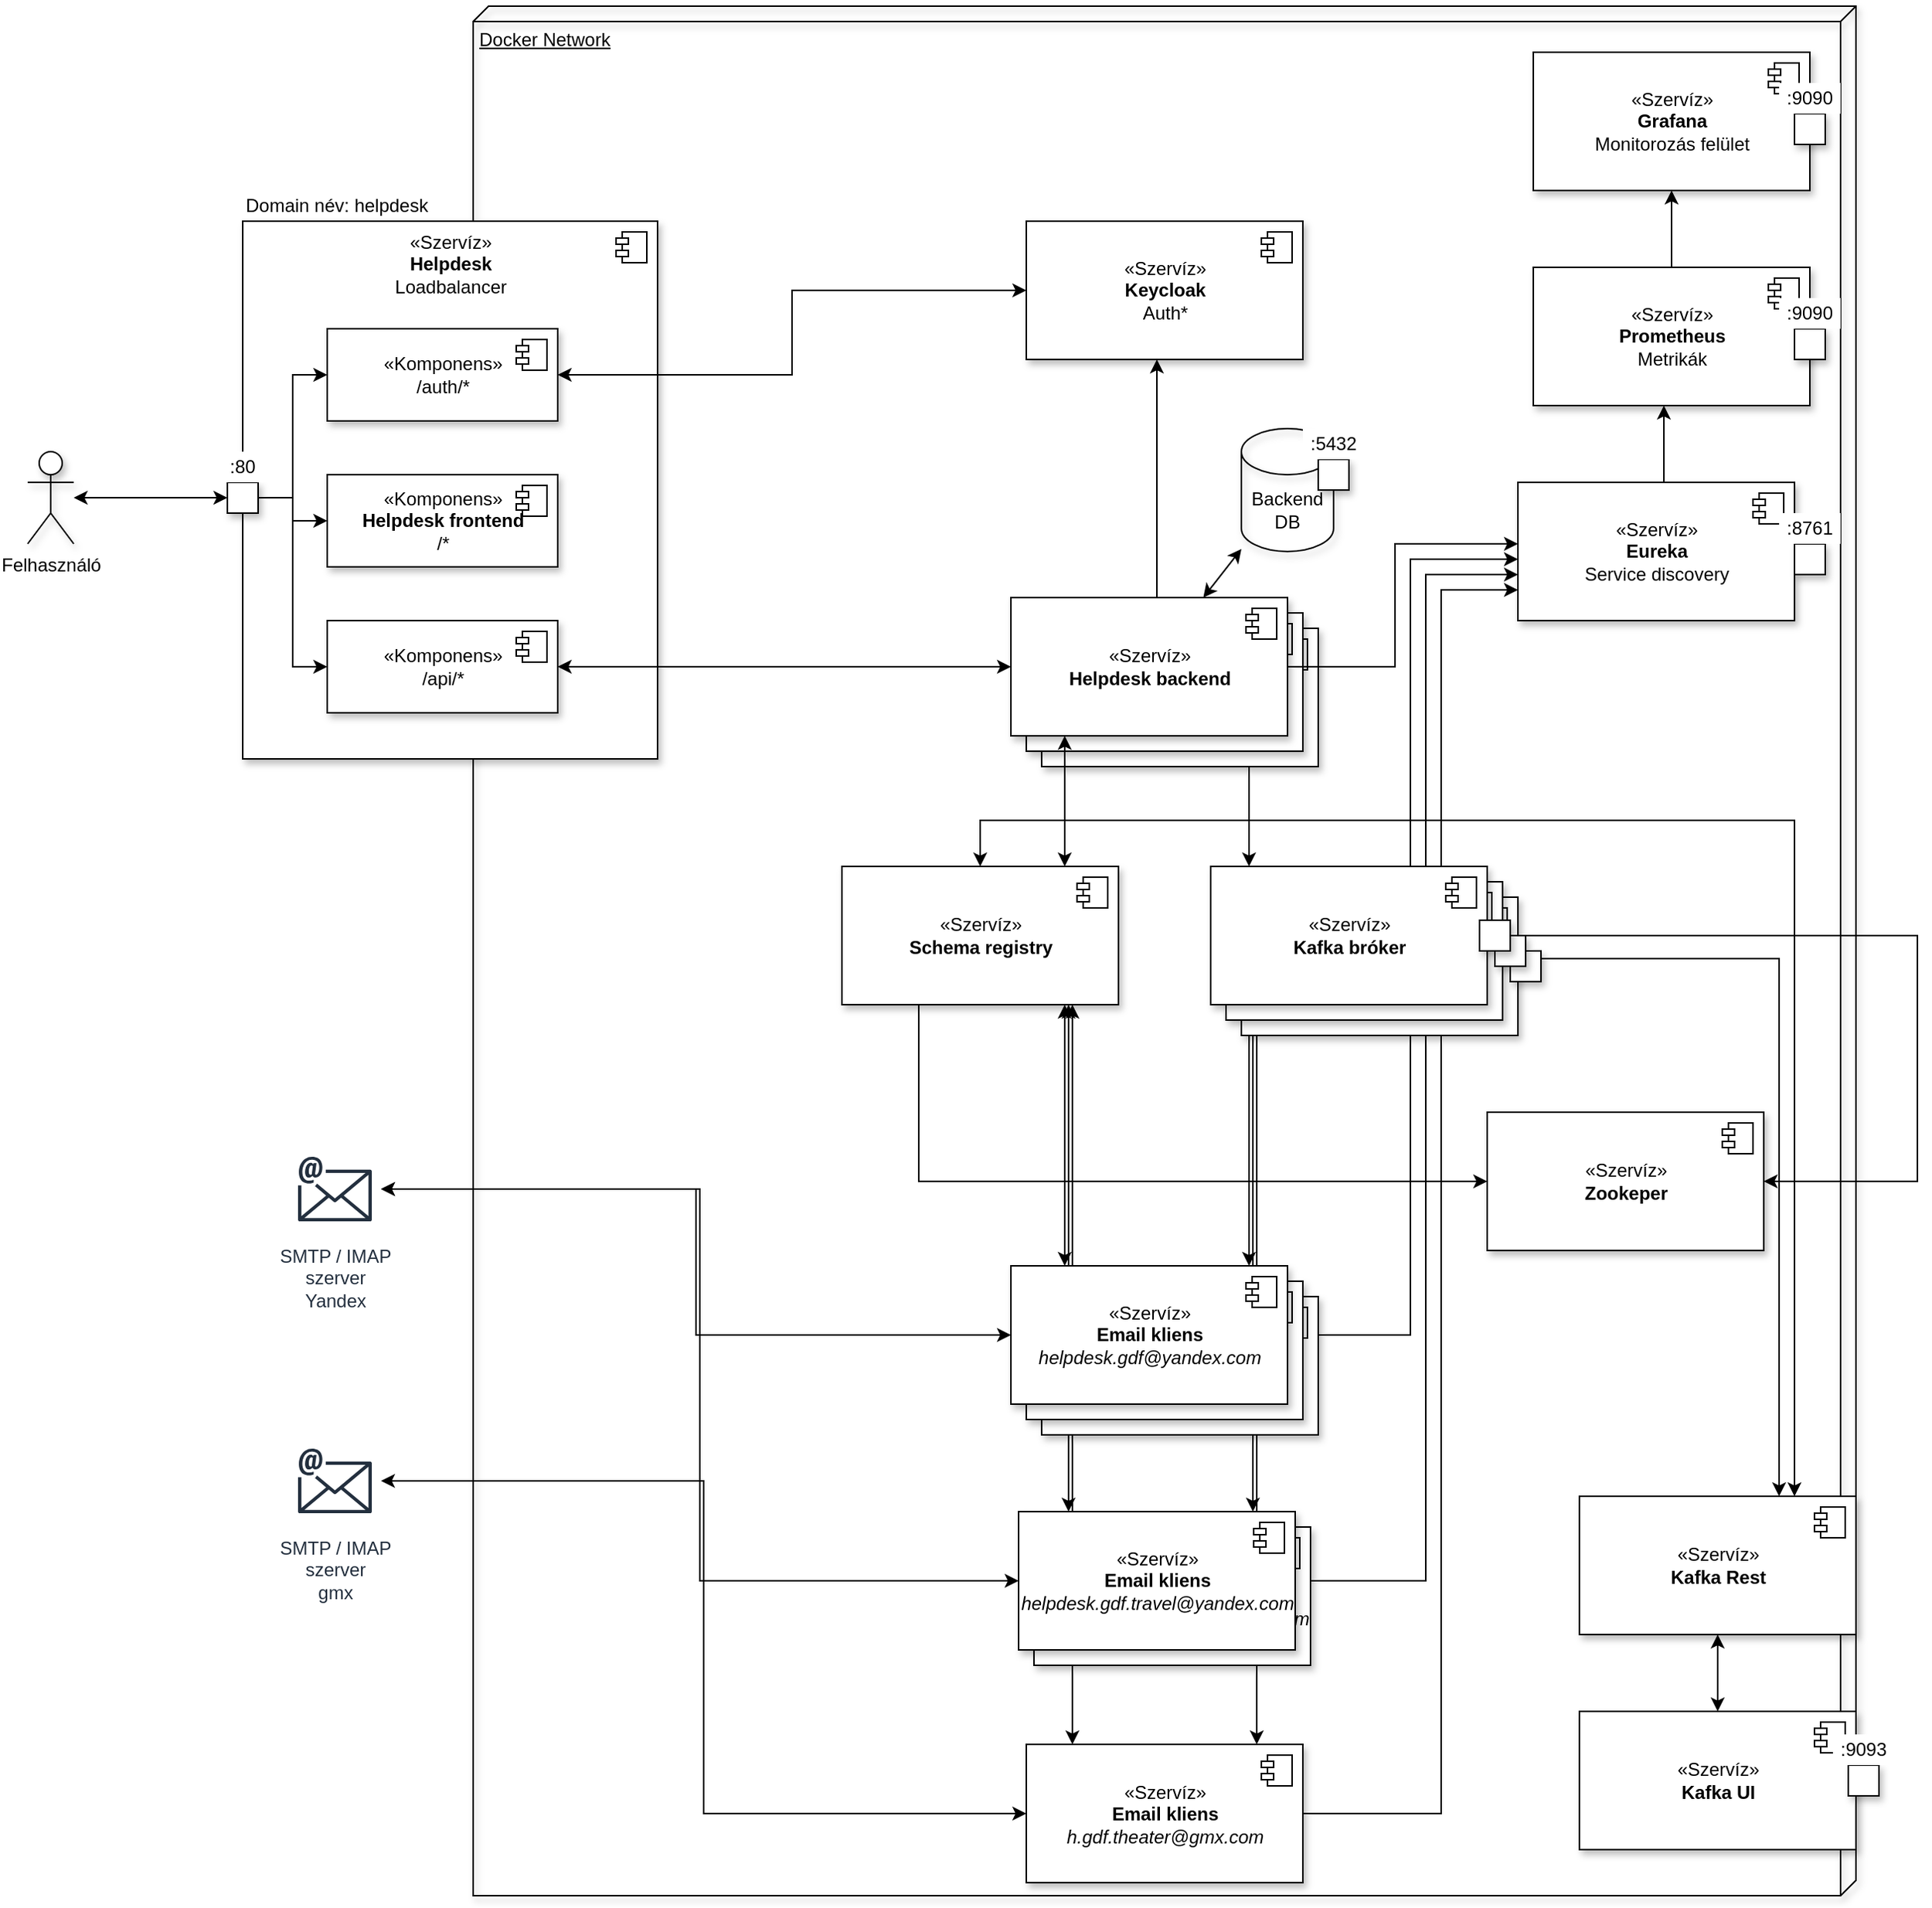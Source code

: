 <mxfile version="13.7.9" type="device"><diagram name="Page-1" id="5f0bae14-7c28-e335-631c-24af17079c00"><mxGraphModel dx="2773" dy="1806" grid="1" gridSize="10" guides="1" tooltips="1" connect="1" arrows="1" fold="1" page="1" pageScale="1" pageWidth="1100" pageHeight="850" background="#ffffff" math="0" shadow="0"><root><mxCell id="0"/><mxCell id="1" parent="0"/><mxCell id="CkpPXYCbT2eeBr_5Rcp2-7" value="Docker Network" style="verticalAlign=top;align=left;spacingTop=8;spacingLeft=2;spacingRight=12;shape=cube;size=10;direction=south;fontStyle=4;html=1;shadow=1;fillColor=none;" vertex="1" parent="1"><mxGeometry x="-20" y="-160" width="900" height="1230" as="geometry"/></mxCell><mxCell id="CkpPXYCbT2eeBr_5Rcp2-38" style="edgeStyle=none;rounded=0;orthogonalLoop=1;jettySize=auto;html=1;startArrow=classic;startFill=1;endArrow=classic;endFill=1;" edge="1" parent="1" source="CkpPXYCbT2eeBr_5Rcp2-3" target="CkpPXYCbT2eeBr_5Rcp2-32"><mxGeometry relative="1" as="geometry"/></mxCell><mxCell id="CkpPXYCbT2eeBr_5Rcp2-3" value="Felhasználó" style="shape=umlActor;verticalLabelPosition=bottom;verticalAlign=top;html=1;shadow=1;" vertex="1" parent="1"><mxGeometry x="-310" y="130" width="30" height="60" as="geometry"/></mxCell><mxCell id="CkpPXYCbT2eeBr_5Rcp2-15" value="«Szervíz»&lt;br&gt;&lt;b&gt;Keycloak&lt;br&gt;&lt;/b&gt;Auth*&lt;b&gt;&lt;br&gt;&lt;/b&gt;" style="html=1;dropTarget=0;shadow=1;" vertex="1" parent="1"><mxGeometry x="340" y="-20" width="180" height="90" as="geometry"/></mxCell><mxCell id="CkpPXYCbT2eeBr_5Rcp2-16" value="" style="shape=module;jettyWidth=8;jettyHeight=4;" vertex="1" parent="CkpPXYCbT2eeBr_5Rcp2-15"><mxGeometry x="1" width="20" height="20" relative="1" as="geometry"><mxPoint x="-27" y="7" as="offset"/></mxGeometry></mxCell><mxCell id="CkpPXYCbT2eeBr_5Rcp2-41" style="edgeStyle=elbowEdgeStyle;rounded=0;orthogonalLoop=1;jettySize=auto;html=1;startArrow=none;startFill=0;endArrow=classic;endFill=1;" edge="1" parent="1" source="CkpPXYCbT2eeBr_5Rcp2-18" target="CkpPXYCbT2eeBr_5Rcp2-15"><mxGeometry relative="1" as="geometry"/></mxCell><mxCell id="CkpPXYCbT2eeBr_5Rcp2-109" style="edgeStyle=elbowEdgeStyle;rounded=0;sketch=0;orthogonalLoop=1;jettySize=auto;html=1;shadow=0;startArrow=classic;startFill=1;endArrow=classic;endFill=1;" edge="1" parent="1" source="CkpPXYCbT2eeBr_5Rcp2-18" target="CkpPXYCbT2eeBr_5Rcp2-165"><mxGeometry relative="1" as="geometry"/></mxCell><mxCell id="CkpPXYCbT2eeBr_5Rcp2-25" style="edgeStyle=none;rounded=0;orthogonalLoop=1;jettySize=auto;html=1;startArrow=classic;startFill=1;endArrow=classic;endFill=1;" edge="1" parent="1" source="CkpPXYCbT2eeBr_5Rcp2-21" target="CkpPXYCbT2eeBr_5Rcp2-18"><mxGeometry relative="1" as="geometry"/></mxCell><mxCell id="CkpPXYCbT2eeBr_5Rcp2-132" style="edgeStyle=elbowEdgeStyle;rounded=0;sketch=0;orthogonalLoop=1;jettySize=auto;html=1;shadow=0;startArrow=classic;startFill=1;endArrow=classic;endFill=1;" edge="1" parent="1" source="CkpPXYCbT2eeBr_5Rcp2-71" target="CkpPXYCbT2eeBr_5Rcp2-116"><mxGeometry relative="1" as="geometry"/></mxCell><mxCell id="CkpPXYCbT2eeBr_5Rcp2-74" value="SMTP / IMAP&lt;br&gt;szerver&lt;br&gt;Yandex" style="outlineConnect=0;fontColor=#232F3E;gradientColor=none;strokeColor=#232F3E;fillColor=#ffffff;dashed=0;verticalLabelPosition=bottom;verticalAlign=top;align=center;html=1;fontSize=12;fontStyle=0;aspect=fixed;shape=mxgraph.aws4.resourceIcon;resIcon=mxgraph.aws4.email;shadow=0;" vertex="1" parent="1"><mxGeometry x="-140" y="580" width="60" height="60" as="geometry"/></mxCell><mxCell id="CkpPXYCbT2eeBr_5Rcp2-133" style="edgeStyle=elbowEdgeStyle;rounded=0;sketch=0;orthogonalLoop=1;jettySize=auto;html=1;shadow=0;startArrow=classic;startFill=1;endArrow=classic;endFill=1;" edge="1" parent="1" source="CkpPXYCbT2eeBr_5Rcp2-88" target="CkpPXYCbT2eeBr_5Rcp2-116"><mxGeometry relative="1" as="geometry"/></mxCell><mxCell id="CkpPXYCbT2eeBr_5Rcp2-201" style="edgeStyle=elbowEdgeStyle;rounded=0;sketch=0;orthogonalLoop=1;jettySize=auto;html=1;shadow=0;startArrow=none;startFill=0;endArrow=classic;endFill=1;" edge="1" parent="1" source="CkpPXYCbT2eeBr_5Rcp2-88" target="CkpPXYCbT2eeBr_5Rcp2-92"><mxGeometry relative="1" as="geometry"><Array as="points"><mxPoint x="610" y="220"/><mxPoint x="610" y="230"/><mxPoint x="610" y="210"/><mxPoint x="610" y="900"/><mxPoint x="600" y="195"/><mxPoint x="600" y="240"/><mxPoint x="600" y="105"/><mxPoint x="630" y="160"/></Array></mxGeometry></mxCell><mxCell id="CkpPXYCbT2eeBr_5Rcp2-88" value="«Szervíz»&lt;br&gt;&lt;b&gt;Email kliens&lt;/b&gt;&lt;br&gt;&lt;i&gt;h.gdf.theater@gmx.com&lt;/i&gt;" style="html=1;dropTarget=0;shadow=1;" vertex="1" parent="1"><mxGeometry x="340" y="971.5" width="180" height="90" as="geometry"/></mxCell><mxCell id="CkpPXYCbT2eeBr_5Rcp2-89" value="" style="shape=module;jettyWidth=8;jettyHeight=4;" vertex="1" parent="CkpPXYCbT2eeBr_5Rcp2-88"><mxGeometry x="1" width="20" height="20" relative="1" as="geometry"><mxPoint x="-27" y="7" as="offset"/></mxGeometry></mxCell><mxCell id="CkpPXYCbT2eeBr_5Rcp2-90" style="edgeStyle=elbowEdgeStyle;rounded=0;sketch=0;orthogonalLoop=1;jettySize=auto;html=1;shadow=0;startArrow=classic;startFill=1;endArrow=classic;endFill=1;" edge="1" parent="1" source="CkpPXYCbT2eeBr_5Rcp2-91" target="CkpPXYCbT2eeBr_5Rcp2-88"><mxGeometry relative="1" as="geometry"/></mxCell><mxCell id="CkpPXYCbT2eeBr_5Rcp2-91" value="SMTP / IMAP&lt;br&gt;szerver&lt;br&gt;gmx" style="outlineConnect=0;fontColor=#232F3E;gradientColor=none;strokeColor=#232F3E;fillColor=#ffffff;dashed=0;verticalLabelPosition=bottom;verticalAlign=top;align=center;html=1;fontSize=12;fontStyle=0;aspect=fixed;shape=mxgraph.aws4.resourceIcon;resIcon=mxgraph.aws4.email;shadow=0;" vertex="1" parent="1"><mxGeometry x="-140" y="770" width="60" height="60" as="geometry"/></mxCell><mxCell id="CkpPXYCbT2eeBr_5Rcp2-131" style="edgeStyle=elbowEdgeStyle;rounded=0;sketch=0;orthogonalLoop=1;jettySize=auto;html=1;shadow=0;startArrow=classic;startFill=1;endArrow=classic;endFill=1;" edge="1" parent="1" source="CkpPXYCbT2eeBr_5Rcp2-116" target="CkpPXYCbT2eeBr_5Rcp2-52"><mxGeometry relative="1" as="geometry"/></mxCell><mxCell id="CkpPXYCbT2eeBr_5Rcp2-138" style="edgeStyle=elbowEdgeStyle;rounded=0;sketch=0;orthogonalLoop=1;jettySize=auto;html=1;shadow=0;startArrow=classic;startFill=1;endArrow=classic;endFill=1;" edge="1" parent="1" source="CkpPXYCbT2eeBr_5Rcp2-136" target="CkpPXYCbT2eeBr_5Rcp2-165"><mxGeometry relative="1" as="geometry"><Array as="points"><mxPoint x="830" y="460"/><mxPoint x="800" y="440"/></Array></mxGeometry></mxCell><mxCell id="CkpPXYCbT2eeBr_5Rcp2-139" style="edgeStyle=elbowEdgeStyle;rounded=0;sketch=0;orthogonalLoop=1;jettySize=auto;html=1;shadow=0;startArrow=classic;startFill=1;endArrow=classic;endFill=1;" edge="1" parent="1" source="CkpPXYCbT2eeBr_5Rcp2-136" target="CkpPXYCbT2eeBr_5Rcp2-116"><mxGeometry relative="1" as="geometry"><Array as="points"><mxPoint x="840" y="370"/><mxPoint x="270" y="580"/><mxPoint x="800" y="700"/><mxPoint x="710" y="600"/><mxPoint x="640" y="620"/><mxPoint x="570" y="620"/></Array></mxGeometry></mxCell><mxCell id="CkpPXYCbT2eeBr_5Rcp2-136" value="«Szervíz»&lt;br&gt;&lt;b&gt;Kafka Rest&lt;/b&gt;&lt;b&gt;&lt;br&gt;&lt;/b&gt;" style="html=1;dropTarget=0;shadow=1;" vertex="1" parent="1"><mxGeometry x="700" y="810" width="180" height="90" as="geometry"/></mxCell><mxCell id="CkpPXYCbT2eeBr_5Rcp2-137" value="" style="shape=module;jettyWidth=8;jettyHeight=4;" vertex="1" parent="CkpPXYCbT2eeBr_5Rcp2-136"><mxGeometry x="1" width="20" height="20" relative="1" as="geometry"><mxPoint x="-27" y="7" as="offset"/></mxGeometry></mxCell><mxCell id="CkpPXYCbT2eeBr_5Rcp2-228" style="edgeStyle=elbowEdgeStyle;rounded=0;sketch=0;orthogonalLoop=1;jettySize=auto;html=1;shadow=0;startArrow=none;startFill=0;endArrow=classic;endFill=1;" edge="1" parent="1" source="CkpPXYCbT2eeBr_5Rcp2-116" target="CkpPXYCbT2eeBr_5Rcp2-110"><mxGeometry relative="1" as="geometry"><Array as="points"><mxPoint x="270" y="605"/></Array></mxGeometry></mxCell><mxCell id="CkpPXYCbT2eeBr_5Rcp2-116" value="«Szervíz»&lt;br&gt;&lt;b&gt;Schema registry&lt;/b&gt;&lt;b&gt;&lt;br&gt;&lt;/b&gt;" style="html=1;dropTarget=0;shadow=1;" vertex="1" parent="1"><mxGeometry x="220" y="400" width="180" height="90" as="geometry"/></mxCell><mxCell id="CkpPXYCbT2eeBr_5Rcp2-117" value="" style="shape=module;jettyWidth=8;jettyHeight=4;" vertex="1" parent="CkpPXYCbT2eeBr_5Rcp2-116"><mxGeometry x="1" width="20" height="20" relative="1" as="geometry"><mxPoint x="-27" y="7" as="offset"/></mxGeometry></mxCell><mxCell id="CkpPXYCbT2eeBr_5Rcp2-110" value="«Szervíz»&lt;br&gt;&lt;b&gt;Zookeper&lt;/b&gt;&lt;b&gt;&lt;br&gt;&lt;/b&gt;" style="html=1;dropTarget=0;shadow=1;" vertex="1" parent="1"><mxGeometry x="640" y="560" width="180" height="90" as="geometry"/></mxCell><mxCell id="CkpPXYCbT2eeBr_5Rcp2-111" value="" style="shape=module;jettyWidth=8;jettyHeight=4;" vertex="1" parent="CkpPXYCbT2eeBr_5Rcp2-110"><mxGeometry x="1" width="20" height="20" relative="1" as="geometry"><mxPoint x="-27" y="7" as="offset"/></mxGeometry></mxCell><mxCell id="CkpPXYCbT2eeBr_5Rcp2-149" value="" style="group" vertex="1" connectable="0" parent="1"><mxGeometry x="700" y="950" width="205" height="90" as="geometry"/></mxCell><mxCell id="CkpPXYCbT2eeBr_5Rcp2-140" value="«Szervíz»&lt;br&gt;&lt;b&gt;Kafka UI&lt;/b&gt;&lt;b&gt;&lt;br&gt;&lt;/b&gt;" style="html=1;dropTarget=0;shadow=1;" vertex="1" parent="CkpPXYCbT2eeBr_5Rcp2-149"><mxGeometry width="180" height="90" as="geometry"/></mxCell><mxCell id="CkpPXYCbT2eeBr_5Rcp2-141" value="" style="shape=module;jettyWidth=8;jettyHeight=4;" vertex="1" parent="CkpPXYCbT2eeBr_5Rcp2-140"><mxGeometry x="1" width="20" height="20" relative="1" as="geometry"><mxPoint x="-27" y="7" as="offset"/></mxGeometry></mxCell><mxCell id="CkpPXYCbT2eeBr_5Rcp2-147" value="" style="whiteSpace=wrap;html=1;aspect=fixed;shadow=1;" vertex="1" parent="CkpPXYCbT2eeBr_5Rcp2-149"><mxGeometry x="175" y="35" width="20" height="20" as="geometry"/></mxCell><mxCell id="CkpPXYCbT2eeBr_5Rcp2-148" value=":9093" style="text;html=1;strokeColor=none;align=center;verticalAlign=middle;whiteSpace=wrap;rounded=0;shadow=0;fillColor=#ffffff;" vertex="1" parent="CkpPXYCbT2eeBr_5Rcp2-149"><mxGeometry x="165" y="15" width="40" height="20" as="geometry"/></mxCell><mxCell id="CkpPXYCbT2eeBr_5Rcp2-150" style="edgeStyle=elbowEdgeStyle;rounded=0;sketch=0;orthogonalLoop=1;jettySize=auto;html=1;shadow=0;startArrow=classic;startFill=1;endArrow=classic;endFill=1;" edge="1" parent="1" source="CkpPXYCbT2eeBr_5Rcp2-140" target="CkpPXYCbT2eeBr_5Rcp2-136"><mxGeometry relative="1" as="geometry"/></mxCell><mxCell id="CkpPXYCbT2eeBr_5Rcp2-153" value="" style="group;fillColor=#ffffff;" vertex="1" connectable="0" parent="1"><mxGeometry x="480" y="115" width="80" height="80" as="geometry"/></mxCell><mxCell id="CkpPXYCbT2eeBr_5Rcp2-21" value="Backend&lt;br&gt;DB" style="shape=cylinder3;whiteSpace=wrap;html=1;boundedLbl=1;backgroundOutline=1;size=15;shadow=1;fillColor=none;" vertex="1" parent="CkpPXYCbT2eeBr_5Rcp2-153"><mxGeometry width="60" height="80" as="geometry"/></mxCell><mxCell id="CkpPXYCbT2eeBr_5Rcp2-151" value="" style="whiteSpace=wrap;html=1;aspect=fixed;shadow=1;" vertex="1" parent="CkpPXYCbT2eeBr_5Rcp2-153"><mxGeometry x="50" y="20" width="20" height="20" as="geometry"/></mxCell><mxCell id="CkpPXYCbT2eeBr_5Rcp2-152" value=":5432" style="text;html=1;strokeColor=none;align=center;verticalAlign=middle;whiteSpace=wrap;rounded=0;shadow=0;fillColor=#ffffff;" vertex="1" parent="CkpPXYCbT2eeBr_5Rcp2-153"><mxGeometry x="40" width="40" height="20" as="geometry"/></mxCell><mxCell id="CkpPXYCbT2eeBr_5Rcp2-158" value="" style="group" vertex="1" connectable="0" parent="1"><mxGeometry x="330" y="225" width="200" height="110" as="geometry"/></mxCell><mxCell id="CkpPXYCbT2eeBr_5Rcp2-156" value="«Szervíz»&lt;br&gt;&lt;b&gt;Helpdesk backend&lt;/b&gt;&lt;b&gt;&lt;br&gt;&lt;/b&gt;" style="html=1;dropTarget=0;shadow=1;" vertex="1" parent="CkpPXYCbT2eeBr_5Rcp2-158"><mxGeometry x="20" y="20" width="180" height="90" as="geometry"/></mxCell><mxCell id="CkpPXYCbT2eeBr_5Rcp2-157" value="" style="shape=module;jettyWidth=8;jettyHeight=4;" vertex="1" parent="CkpPXYCbT2eeBr_5Rcp2-156"><mxGeometry x="1" width="20" height="20" relative="1" as="geometry"><mxPoint x="-27" y="7" as="offset"/></mxGeometry></mxCell><mxCell id="CkpPXYCbT2eeBr_5Rcp2-154" value="«Szervíz»&lt;br&gt;&lt;b&gt;Helpdesk backend&lt;/b&gt;&lt;b&gt;&lt;br&gt;&lt;/b&gt;" style="html=1;dropTarget=0;shadow=1;" vertex="1" parent="CkpPXYCbT2eeBr_5Rcp2-158"><mxGeometry x="10" y="10" width="180" height="90" as="geometry"/></mxCell><mxCell id="CkpPXYCbT2eeBr_5Rcp2-155" value="" style="shape=module;jettyWidth=8;jettyHeight=4;" vertex="1" parent="CkpPXYCbT2eeBr_5Rcp2-154"><mxGeometry x="1" width="20" height="20" relative="1" as="geometry"><mxPoint x="-27" y="7" as="offset"/></mxGeometry></mxCell><mxCell id="CkpPXYCbT2eeBr_5Rcp2-18" value="«Szervíz»&lt;br&gt;&lt;b&gt;Helpdesk backend&lt;/b&gt;&lt;b&gt;&lt;br&gt;&lt;/b&gt;" style="html=1;dropTarget=0;shadow=1;" vertex="1" parent="CkpPXYCbT2eeBr_5Rcp2-158"><mxGeometry width="180" height="90" as="geometry"/></mxCell><mxCell id="CkpPXYCbT2eeBr_5Rcp2-19" value="" style="shape=module;jettyWidth=8;jettyHeight=4;" vertex="1" parent="CkpPXYCbT2eeBr_5Rcp2-18"><mxGeometry x="1" width="20" height="20" relative="1" as="geometry"><mxPoint x="-27" y="7" as="offset"/></mxGeometry></mxCell><mxCell id="CkpPXYCbT2eeBr_5Rcp2-191" value="" style="group" vertex="1" connectable="0" parent="1"><mxGeometry x="670" y="150" width="200" height="90" as="geometry"/></mxCell><mxCell id="CkpPXYCbT2eeBr_5Rcp2-92" value="«Szervíz»&lt;br&gt;&lt;b&gt;Eureka&lt;br&gt;&lt;/b&gt;Service discovery&lt;b&gt;&lt;br&gt;&lt;/b&gt;" style="html=1;dropTarget=0;shadow=1;" vertex="1" parent="CkpPXYCbT2eeBr_5Rcp2-191"><mxGeometry x="-10" width="180" height="90" as="geometry"/></mxCell><mxCell id="CkpPXYCbT2eeBr_5Rcp2-93" value="" style="shape=module;jettyWidth=8;jettyHeight=4;" vertex="1" parent="CkpPXYCbT2eeBr_5Rcp2-92"><mxGeometry x="1" width="20" height="20" relative="1" as="geometry"><mxPoint x="-27" y="7" as="offset"/></mxGeometry></mxCell><mxCell id="CkpPXYCbT2eeBr_5Rcp2-189" value="" style="whiteSpace=wrap;html=1;aspect=fixed;shadow=1;" vertex="1" parent="CkpPXYCbT2eeBr_5Rcp2-191"><mxGeometry x="170" y="40" width="20" height="20" as="geometry"/></mxCell><mxCell id="CkpPXYCbT2eeBr_5Rcp2-190" value=":8761" style="text;html=1;strokeColor=none;align=center;verticalAlign=middle;whiteSpace=wrap;rounded=0;shadow=0;fillColor=#ffffff;" vertex="1" parent="CkpPXYCbT2eeBr_5Rcp2-191"><mxGeometry x="160" y="20" width="40" height="20" as="geometry"/></mxCell><mxCell id="CkpPXYCbT2eeBr_5Rcp2-193" value="" style="group" vertex="1" connectable="0" parent="1"><mxGeometry x="670" y="10" width="200" height="90" as="geometry"/></mxCell><mxCell id="CkpPXYCbT2eeBr_5Rcp2-194" value="«Szervíz»&lt;br&gt;&lt;b&gt;Prometheus&lt;br&gt;&lt;/b&gt;Metrikák" style="html=1;dropTarget=0;shadow=1;" vertex="1" parent="CkpPXYCbT2eeBr_5Rcp2-193"><mxGeometry width="180" height="90" as="geometry"/></mxCell><mxCell id="CkpPXYCbT2eeBr_5Rcp2-195" value="" style="shape=module;jettyWidth=8;jettyHeight=4;" vertex="1" parent="CkpPXYCbT2eeBr_5Rcp2-194"><mxGeometry x="1" width="20" height="20" relative="1" as="geometry"><mxPoint x="-27" y="7" as="offset"/></mxGeometry></mxCell><mxCell id="CkpPXYCbT2eeBr_5Rcp2-196" value="" style="whiteSpace=wrap;html=1;aspect=fixed;shadow=1;" vertex="1" parent="CkpPXYCbT2eeBr_5Rcp2-193"><mxGeometry x="170" y="40" width="20" height="20" as="geometry"/></mxCell><mxCell id="CkpPXYCbT2eeBr_5Rcp2-197" value=":9090" style="text;html=1;strokeColor=none;align=center;verticalAlign=middle;whiteSpace=wrap;rounded=0;shadow=0;fillColor=#ffffff;" vertex="1" parent="CkpPXYCbT2eeBr_5Rcp2-193"><mxGeometry x="160" y="20" width="40" height="20" as="geometry"/></mxCell><mxCell id="CkpPXYCbT2eeBr_5Rcp2-198" style="edgeStyle=elbowEdgeStyle;rounded=0;sketch=0;orthogonalLoop=1;jettySize=auto;html=1;shadow=0;startArrow=none;startFill=0;endArrow=classic;endFill=1;" edge="1" parent="1" source="CkpPXYCbT2eeBr_5Rcp2-92" target="CkpPXYCbT2eeBr_5Rcp2-194"><mxGeometry relative="1" as="geometry"/></mxCell><mxCell id="CkpPXYCbT2eeBr_5Rcp2-200" style="edgeStyle=elbowEdgeStyle;rounded=0;sketch=0;orthogonalLoop=1;jettySize=auto;html=1;shadow=0;startArrow=none;startFill=0;endArrow=classic;endFill=1;" edge="1" parent="1" source="CkpPXYCbT2eeBr_5Rcp2-71" target="CkpPXYCbT2eeBr_5Rcp2-92"><mxGeometry relative="1" as="geometry"><Array as="points"><mxPoint x="600" y="210"/><mxPoint x="600" y="220"/><mxPoint x="600" y="195"/><mxPoint x="600" y="240"/></Array></mxGeometry></mxCell><mxCell id="CkpPXYCbT2eeBr_5Rcp2-202" style="edgeStyle=elbowEdgeStyle;rounded=0;sketch=0;orthogonalLoop=1;jettySize=auto;html=1;shadow=0;startArrow=none;startFill=0;endArrow=classic;endFill=1;" edge="1" parent="1" source="CkpPXYCbT2eeBr_5Rcp2-52" target="CkpPXYCbT2eeBr_5Rcp2-92"><mxGeometry relative="1" as="geometry"><Array as="points"><mxPoint x="590" y="200"/><mxPoint x="590" y="210"/><mxPoint x="590" y="630"/><mxPoint x="600" y="250"/><mxPoint x="600" y="310"/><mxPoint x="630" y="170"/><mxPoint x="590" y="160"/><mxPoint x="630" y="180"/></Array></mxGeometry></mxCell><mxCell id="CkpPXYCbT2eeBr_5Rcp2-203" value="" style="group" vertex="1" connectable="0" parent="1"><mxGeometry x="670" y="-130" width="200" height="90" as="geometry"/></mxCell><mxCell id="CkpPXYCbT2eeBr_5Rcp2-204" value="«Szervíz»&lt;br&gt;&lt;b&gt;Grafana&lt;br&gt;&lt;/b&gt;Monitorozás felület" style="html=1;dropTarget=0;shadow=1;" vertex="1" parent="CkpPXYCbT2eeBr_5Rcp2-203"><mxGeometry width="180" height="90" as="geometry"/></mxCell><mxCell id="CkpPXYCbT2eeBr_5Rcp2-205" value="" style="shape=module;jettyWidth=8;jettyHeight=4;" vertex="1" parent="CkpPXYCbT2eeBr_5Rcp2-204"><mxGeometry x="1" width="20" height="20" relative="1" as="geometry"><mxPoint x="-27" y="7" as="offset"/></mxGeometry></mxCell><mxCell id="CkpPXYCbT2eeBr_5Rcp2-206" value="" style="whiteSpace=wrap;html=1;aspect=fixed;shadow=1;" vertex="1" parent="CkpPXYCbT2eeBr_5Rcp2-203"><mxGeometry x="170" y="40" width="20" height="20" as="geometry"/></mxCell><mxCell id="CkpPXYCbT2eeBr_5Rcp2-207" value=":9090" style="text;html=1;strokeColor=none;align=center;verticalAlign=middle;whiteSpace=wrap;rounded=0;shadow=0;fillColor=#ffffff;" vertex="1" parent="CkpPXYCbT2eeBr_5Rcp2-203"><mxGeometry x="160" y="20" width="40" height="20" as="geometry"/></mxCell><mxCell id="CkpPXYCbT2eeBr_5Rcp2-208" style="edgeStyle=elbowEdgeStyle;rounded=0;sketch=0;orthogonalLoop=1;jettySize=auto;html=1;shadow=0;startArrow=none;startFill=0;endArrow=classic;endFill=1;" edge="1" parent="1" source="CkpPXYCbT2eeBr_5Rcp2-194" target="CkpPXYCbT2eeBr_5Rcp2-204"><mxGeometry relative="1" as="geometry"/></mxCell><mxCell id="CkpPXYCbT2eeBr_5Rcp2-209" value="" style="group" vertex="1" connectable="0" parent="1"><mxGeometry x="-190" y="-20" width="290" height="360" as="geometry"/></mxCell><mxCell id="CkpPXYCbT2eeBr_5Rcp2-33" value="" style="group" vertex="1" connectable="0" parent="CkpPXYCbT2eeBr_5Rcp2-209"><mxGeometry x="10" width="280" height="360" as="geometry"/></mxCell><mxCell id="CkpPXYCbT2eeBr_5Rcp2-1" value="«Szervíz»&lt;br&gt;&lt;b&gt;Helpdesk&lt;br&gt;&lt;/b&gt;Loadbalancer&lt;b&gt;&lt;br&gt;&lt;/b&gt;" style="html=1;dropTarget=0;shadow=1;verticalAlign=top;" vertex="1" parent="CkpPXYCbT2eeBr_5Rcp2-33"><mxGeometry x="10" width="270" height="350" as="geometry"/></mxCell><mxCell id="CkpPXYCbT2eeBr_5Rcp2-2" value="" style="shape=module;jettyWidth=8;jettyHeight=4;" vertex="1" parent="CkpPXYCbT2eeBr_5Rcp2-1"><mxGeometry x="1" width="20" height="20" relative="1" as="geometry"><mxPoint x="-27" y="7" as="offset"/></mxGeometry></mxCell><mxCell id="CkpPXYCbT2eeBr_5Rcp2-32" value="" style="whiteSpace=wrap;html=1;aspect=fixed;shadow=1;" vertex="1" parent="CkpPXYCbT2eeBr_5Rcp2-33"><mxGeometry y="170" width="20" height="20" as="geometry"/></mxCell><mxCell id="CkpPXYCbT2eeBr_5Rcp2-26" value="«Komponens»&lt;br&gt;/auth/*" style="html=1;dropTarget=0;shadow=1;" vertex="1" parent="CkpPXYCbT2eeBr_5Rcp2-209"><mxGeometry x="75" y="70" width="150" height="60" as="geometry"/></mxCell><mxCell id="CkpPXYCbT2eeBr_5Rcp2-27" value="" style="shape=module;jettyWidth=8;jettyHeight=4;" vertex="1" parent="CkpPXYCbT2eeBr_5Rcp2-26"><mxGeometry x="1" width="20" height="20" relative="1" as="geometry"><mxPoint x="-27" y="7" as="offset"/></mxGeometry></mxCell><mxCell id="CkpPXYCbT2eeBr_5Rcp2-34" value="«Komponens»&lt;br&gt;&lt;b&gt;Helpdesk frontend&lt;/b&gt;&lt;br&gt;/*" style="html=1;dropTarget=0;shadow=1;" vertex="1" parent="CkpPXYCbT2eeBr_5Rcp2-209"><mxGeometry x="75" y="165" width="150" height="60" as="geometry"/></mxCell><mxCell id="CkpPXYCbT2eeBr_5Rcp2-35" value="" style="shape=module;jettyWidth=8;jettyHeight=4;" vertex="1" parent="CkpPXYCbT2eeBr_5Rcp2-34"><mxGeometry x="1" width="20" height="20" relative="1" as="geometry"><mxPoint x="-27" y="7" as="offset"/></mxGeometry></mxCell><mxCell id="CkpPXYCbT2eeBr_5Rcp2-36" value="«Komponens»&lt;br&gt;/api/*" style="html=1;dropTarget=0;shadow=1;" vertex="1" parent="CkpPXYCbT2eeBr_5Rcp2-209"><mxGeometry x="75" y="260" width="150" height="60" as="geometry"/></mxCell><mxCell id="CkpPXYCbT2eeBr_5Rcp2-37" value="" style="shape=module;jettyWidth=8;jettyHeight=4;" vertex="1" parent="CkpPXYCbT2eeBr_5Rcp2-36"><mxGeometry x="1" width="20" height="20" relative="1" as="geometry"><mxPoint x="-27" y="7" as="offset"/></mxGeometry></mxCell><mxCell id="CkpPXYCbT2eeBr_5Rcp2-134" value=":80" style="text;html=1;strokeColor=none;align=center;verticalAlign=middle;whiteSpace=wrap;rounded=0;shadow=0;fillColor=#ffffff;" vertex="1" parent="CkpPXYCbT2eeBr_5Rcp2-209"><mxGeometry y="150" width="40" height="20" as="geometry"/></mxCell><mxCell id="CkpPXYCbT2eeBr_5Rcp2-42" style="edgeStyle=elbowEdgeStyle;rounded=0;orthogonalLoop=1;jettySize=auto;html=1;startArrow=none;startFill=0;endArrow=classic;endFill=1;" edge="1" parent="CkpPXYCbT2eeBr_5Rcp2-209" source="CkpPXYCbT2eeBr_5Rcp2-32" target="CkpPXYCbT2eeBr_5Rcp2-26"><mxGeometry relative="1" as="geometry"/></mxCell><mxCell id="CkpPXYCbT2eeBr_5Rcp2-44" style="edgeStyle=elbowEdgeStyle;rounded=0;orthogonalLoop=1;jettySize=auto;html=1;startArrow=none;startFill=0;endArrow=classic;endFill=1;" edge="1" parent="CkpPXYCbT2eeBr_5Rcp2-209" source="CkpPXYCbT2eeBr_5Rcp2-32" target="CkpPXYCbT2eeBr_5Rcp2-34"><mxGeometry relative="1" as="geometry"/></mxCell><mxCell id="CkpPXYCbT2eeBr_5Rcp2-43" style="edgeStyle=elbowEdgeStyle;rounded=0;orthogonalLoop=1;jettySize=auto;html=1;startArrow=none;startFill=0;endArrow=classic;endFill=1;" edge="1" parent="CkpPXYCbT2eeBr_5Rcp2-209" source="CkpPXYCbT2eeBr_5Rcp2-32" target="CkpPXYCbT2eeBr_5Rcp2-36"><mxGeometry relative="1" as="geometry"/></mxCell><mxCell id="CkpPXYCbT2eeBr_5Rcp2-210" value="Domain név: helpdesk" style="text;html=1;strokeColor=none;fillColor=none;align=left;verticalAlign=middle;whiteSpace=wrap;rounded=0;shadow=0;" vertex="1" parent="1"><mxGeometry x="-170" y="-40" width="150" height="20" as="geometry"/></mxCell><mxCell id="CkpPXYCbT2eeBr_5Rcp2-221" style="edgeStyle=elbowEdgeStyle;rounded=0;sketch=0;orthogonalLoop=1;jettySize=auto;html=1;shadow=0;startArrow=classic;startFill=1;endArrow=classic;endFill=1;" edge="1" parent="1" source="CkpPXYCbT2eeBr_5Rcp2-71" target="CkpPXYCbT2eeBr_5Rcp2-74"><mxGeometry relative="1" as="geometry"/></mxCell><mxCell id="CkpPXYCbT2eeBr_5Rcp2-222" style="edgeStyle=elbowEdgeStyle;rounded=0;sketch=0;orthogonalLoop=1;jettySize=auto;html=1;shadow=0;startArrow=classic;startFill=1;endArrow=classic;endFill=1;" edge="1" parent="1" source="CkpPXYCbT2eeBr_5Rcp2-52" target="CkpPXYCbT2eeBr_5Rcp2-74"><mxGeometry relative="1" as="geometry"/></mxCell><mxCell id="CkpPXYCbT2eeBr_5Rcp2-223" style="edgeStyle=elbowEdgeStyle;rounded=0;sketch=0;orthogonalLoop=1;jettySize=auto;html=1;shadow=0;startArrow=classic;startFill=1;endArrow=classic;endFill=1;" edge="1" parent="1" source="CkpPXYCbT2eeBr_5Rcp2-18" target="CkpPXYCbT2eeBr_5Rcp2-116"><mxGeometry relative="1" as="geometry"/></mxCell><mxCell id="CkpPXYCbT2eeBr_5Rcp2-224" style="edgeStyle=elbowEdgeStyle;rounded=0;sketch=0;orthogonalLoop=1;jettySize=auto;html=1;shadow=0;startArrow=none;startFill=0;endArrow=classic;endFill=1;exitX=0.5;exitY=0;exitDx=0;exitDy=0;" edge="1" parent="1" source="CkpPXYCbT2eeBr_5Rcp2-172" target="CkpPXYCbT2eeBr_5Rcp2-110"><mxGeometry relative="1" as="geometry"><Array as="points"><mxPoint x="920" y="530"/><mxPoint x="950" y="550"/></Array></mxGeometry></mxCell><mxCell id="CkpPXYCbT2eeBr_5Rcp2-225" style="edgeStyle=elbowEdgeStyle;rounded=0;sketch=0;orthogonalLoop=1;jettySize=auto;html=1;shadow=0;startArrow=classic;startFill=1;endArrow=classic;endFill=1;" edge="1" parent="1" source="CkpPXYCbT2eeBr_5Rcp2-165" target="CkpPXYCbT2eeBr_5Rcp2-88"><mxGeometry relative="1" as="geometry"/></mxCell><mxCell id="CkpPXYCbT2eeBr_5Rcp2-226" style="edgeStyle=elbowEdgeStyle;rounded=0;sketch=0;orthogonalLoop=1;jettySize=auto;html=1;shadow=0;startArrow=classic;startFill=1;endArrow=classic;endFill=1;" edge="1" parent="1" source="CkpPXYCbT2eeBr_5Rcp2-71" target="CkpPXYCbT2eeBr_5Rcp2-165"><mxGeometry relative="1" as="geometry"/></mxCell><mxCell id="CkpPXYCbT2eeBr_5Rcp2-227" style="edgeStyle=elbowEdgeStyle;rounded=0;sketch=0;orthogonalLoop=1;jettySize=auto;html=1;shadow=0;startArrow=classic;startFill=1;endArrow=classic;endFill=1;" edge="1" parent="1" source="CkpPXYCbT2eeBr_5Rcp2-52" target="CkpPXYCbT2eeBr_5Rcp2-165"><mxGeometry relative="1" as="geometry"/></mxCell><mxCell id="CkpPXYCbT2eeBr_5Rcp2-177" value="" style="group" vertex="1" connectable="0" parent="1"><mxGeometry x="460" y="400" width="225" height="110" as="geometry"/></mxCell><mxCell id="CkpPXYCbT2eeBr_5Rcp2-173" value="" style="group" vertex="1" connectable="0" parent="CkpPXYCbT2eeBr_5Rcp2-177"><mxGeometry x="20" y="20" width="205" height="90" as="geometry"/></mxCell><mxCell id="CkpPXYCbT2eeBr_5Rcp2-174" value="«Szervíz»&lt;br&gt;&lt;b&gt;Kafka bróker&lt;/b&gt;&lt;b&gt;&lt;br&gt;&lt;/b&gt;" style="html=1;dropTarget=0;shadow=1;" vertex="1" parent="CkpPXYCbT2eeBr_5Rcp2-173"><mxGeometry width="180" height="90" as="geometry"/></mxCell><mxCell id="CkpPXYCbT2eeBr_5Rcp2-175" value="" style="shape=module;jettyWidth=8;jettyHeight=4;" vertex="1" parent="CkpPXYCbT2eeBr_5Rcp2-174"><mxGeometry x="1" width="20" height="20" relative="1" as="geometry"><mxPoint x="-27" y="7" as="offset"/></mxGeometry></mxCell><mxCell id="CkpPXYCbT2eeBr_5Rcp2-176" value="" style="whiteSpace=wrap;html=1;aspect=fixed;shadow=1;" vertex="1" parent="CkpPXYCbT2eeBr_5Rcp2-173"><mxGeometry x="175" y="35" width="20" height="20" as="geometry"/></mxCell><mxCell id="CkpPXYCbT2eeBr_5Rcp2-169" value="" style="group" vertex="1" connectable="0" parent="CkpPXYCbT2eeBr_5Rcp2-177"><mxGeometry x="10" y="10" width="205" height="90" as="geometry"/></mxCell><mxCell id="CkpPXYCbT2eeBr_5Rcp2-170" value="«Szervíz»&lt;br&gt;&lt;b&gt;Kafka bróker&lt;/b&gt;&lt;b&gt;&lt;br&gt;&lt;/b&gt;" style="html=1;dropTarget=0;shadow=1;" vertex="1" parent="CkpPXYCbT2eeBr_5Rcp2-169"><mxGeometry width="180" height="90" as="geometry"/></mxCell><mxCell id="CkpPXYCbT2eeBr_5Rcp2-171" value="" style="shape=module;jettyWidth=8;jettyHeight=4;" vertex="1" parent="CkpPXYCbT2eeBr_5Rcp2-170"><mxGeometry x="1" width="20" height="20" relative="1" as="geometry"><mxPoint x="-27" y="7" as="offset"/></mxGeometry></mxCell><mxCell id="CkpPXYCbT2eeBr_5Rcp2-172" value="" style="whiteSpace=wrap;html=1;aspect=fixed;shadow=1;" vertex="1" parent="CkpPXYCbT2eeBr_5Rcp2-169"><mxGeometry x="175" y="35" width="20" height="20" as="geometry"/></mxCell><mxCell id="CkpPXYCbT2eeBr_5Rcp2-164" value="" style="group" vertex="1" connectable="0" parent="CkpPXYCbT2eeBr_5Rcp2-177"><mxGeometry width="205" height="90" as="geometry"/></mxCell><mxCell id="CkpPXYCbT2eeBr_5Rcp2-165" value="«Szervíz»&lt;br&gt;&lt;b&gt;Kafka bróker&lt;/b&gt;&lt;b&gt;&lt;br&gt;&lt;/b&gt;" style="html=1;dropTarget=0;shadow=1;" vertex="1" parent="CkpPXYCbT2eeBr_5Rcp2-164"><mxGeometry width="180" height="90" as="geometry"/></mxCell><mxCell id="CkpPXYCbT2eeBr_5Rcp2-166" value="" style="shape=module;jettyWidth=8;jettyHeight=4;" vertex="1" parent="CkpPXYCbT2eeBr_5Rcp2-165"><mxGeometry x="1" width="20" height="20" relative="1" as="geometry"><mxPoint x="-27" y="7" as="offset"/></mxGeometry></mxCell><mxCell id="CkpPXYCbT2eeBr_5Rcp2-167" value="" style="whiteSpace=wrap;html=1;aspect=fixed;shadow=1;" vertex="1" parent="CkpPXYCbT2eeBr_5Rcp2-164"><mxGeometry x="175" y="35" width="20" height="20" as="geometry"/></mxCell><mxCell id="CkpPXYCbT2eeBr_5Rcp2-186" value="0" style="group" vertex="1" connectable="0" parent="1"><mxGeometry x="330" y="660" width="200" height="110" as="geometry"/></mxCell><mxCell id="CkpPXYCbT2eeBr_5Rcp2-184" value="«Szervíz»&lt;br&gt;&lt;b&gt;Email kliens&lt;/b&gt;&lt;br&gt;&lt;i&gt;helpdesk.gdf@yandex.com&lt;/i&gt;" style="html=1;dropTarget=0;shadow=1;" vertex="1" parent="CkpPXYCbT2eeBr_5Rcp2-186"><mxGeometry x="20" y="20" width="180" height="90" as="geometry"/></mxCell><mxCell id="CkpPXYCbT2eeBr_5Rcp2-185" value="" style="shape=module;jettyWidth=8;jettyHeight=4;" vertex="1" parent="CkpPXYCbT2eeBr_5Rcp2-184"><mxGeometry x="1" width="20" height="20" relative="1" as="geometry"><mxPoint x="-27" y="7" as="offset"/></mxGeometry></mxCell><mxCell id="CkpPXYCbT2eeBr_5Rcp2-182" value="«Szervíz»&lt;br&gt;&lt;b&gt;Email kliens&lt;/b&gt;&lt;br&gt;&lt;i&gt;helpdesk.gdf@yandex.com&lt;/i&gt;" style="html=1;dropTarget=0;shadow=1;" vertex="1" parent="CkpPXYCbT2eeBr_5Rcp2-186"><mxGeometry x="10" y="10" width="180" height="90" as="geometry"/></mxCell><mxCell id="CkpPXYCbT2eeBr_5Rcp2-183" value="" style="shape=module;jettyWidth=8;jettyHeight=4;" vertex="1" parent="CkpPXYCbT2eeBr_5Rcp2-182"><mxGeometry x="1" width="20" height="20" relative="1" as="geometry"><mxPoint x="-27" y="7" as="offset"/></mxGeometry></mxCell><mxCell id="CkpPXYCbT2eeBr_5Rcp2-52" value="«Szervíz»&lt;br&gt;&lt;b&gt;Email kliens&lt;/b&gt;&lt;br&gt;&lt;i&gt;helpdesk.gdf@yandex.com&lt;/i&gt;" style="html=1;dropTarget=0;shadow=1;" vertex="1" parent="CkpPXYCbT2eeBr_5Rcp2-186"><mxGeometry width="180" height="90" as="geometry"/></mxCell><mxCell id="CkpPXYCbT2eeBr_5Rcp2-53" value="" style="shape=module;jettyWidth=8;jettyHeight=4;" vertex="1" parent="CkpPXYCbT2eeBr_5Rcp2-52"><mxGeometry x="1" width="20" height="20" relative="1" as="geometry"><mxPoint x="-27" y="7" as="offset"/></mxGeometry></mxCell><mxCell id="CkpPXYCbT2eeBr_5Rcp2-181" value="" style="group" vertex="1" connectable="0" parent="1"><mxGeometry x="335" y="820" width="190" height="100" as="geometry"/></mxCell><mxCell id="CkpPXYCbT2eeBr_5Rcp2-179" value="«Szervíz»&lt;br&gt;&lt;b&gt;Email kliens&lt;/b&gt;&lt;br&gt;&lt;i&gt;helpdesk.gdf.travel@yandex.com&lt;/i&gt;" style="html=1;dropTarget=0;shadow=1;" vertex="1" parent="CkpPXYCbT2eeBr_5Rcp2-181"><mxGeometry x="10" y="10" width="180" height="90" as="geometry"/></mxCell><mxCell id="CkpPXYCbT2eeBr_5Rcp2-180" value="" style="shape=module;jettyWidth=8;jettyHeight=4;" vertex="1" parent="CkpPXYCbT2eeBr_5Rcp2-179"><mxGeometry x="1" width="20" height="20" relative="1" as="geometry"><mxPoint x="-27" y="7" as="offset"/></mxGeometry></mxCell><mxCell id="CkpPXYCbT2eeBr_5Rcp2-71" value="«Szervíz»&lt;br&gt;&lt;b&gt;Email kliens&lt;/b&gt;&lt;br&gt;&lt;i&gt;helpdesk.gdf.travel@yandex.com&lt;/i&gt;" style="html=1;dropTarget=0;shadow=1;" vertex="1" parent="CkpPXYCbT2eeBr_5Rcp2-181"><mxGeometry width="180" height="90" as="geometry"/></mxCell><mxCell id="CkpPXYCbT2eeBr_5Rcp2-72" value="" style="shape=module;jettyWidth=8;jettyHeight=4;" vertex="1" parent="CkpPXYCbT2eeBr_5Rcp2-71"><mxGeometry x="1" width="20" height="20" relative="1" as="geometry"><mxPoint x="-27" y="7" as="offset"/></mxGeometry></mxCell><mxCell id="CkpPXYCbT2eeBr_5Rcp2-40" style="edgeStyle=elbowEdgeStyle;rounded=0;orthogonalLoop=1;jettySize=auto;html=1;startArrow=classic;startFill=1;endArrow=classic;endFill=1;" edge="1" parent="1" source="CkpPXYCbT2eeBr_5Rcp2-36" target="CkpPXYCbT2eeBr_5Rcp2-18"><mxGeometry relative="1" as="geometry"/></mxCell><mxCell id="CkpPXYCbT2eeBr_5Rcp2-39" style="edgeStyle=elbowEdgeStyle;rounded=0;orthogonalLoop=1;jettySize=auto;html=1;startArrow=classic;startFill=1;endArrow=classic;endFill=1;" edge="1" parent="1" source="CkpPXYCbT2eeBr_5Rcp2-26" target="CkpPXYCbT2eeBr_5Rcp2-15"><mxGeometry relative="1" as="geometry"/></mxCell><mxCell id="CkpPXYCbT2eeBr_5Rcp2-230" style="edgeStyle=elbowEdgeStyle;rounded=0;sketch=0;orthogonalLoop=1;jettySize=auto;html=1;shadow=0;startArrow=none;startFill=0;endArrow=classic;endFill=1;" edge="1" parent="1" source="CkpPXYCbT2eeBr_5Rcp2-18" target="CkpPXYCbT2eeBr_5Rcp2-92"><mxGeometry relative="1" as="geometry"><Array as="points"><mxPoint x="580" y="190"/><mxPoint x="580" y="195"/></Array></mxGeometry></mxCell></root></mxGraphModel></diagram></mxfile>